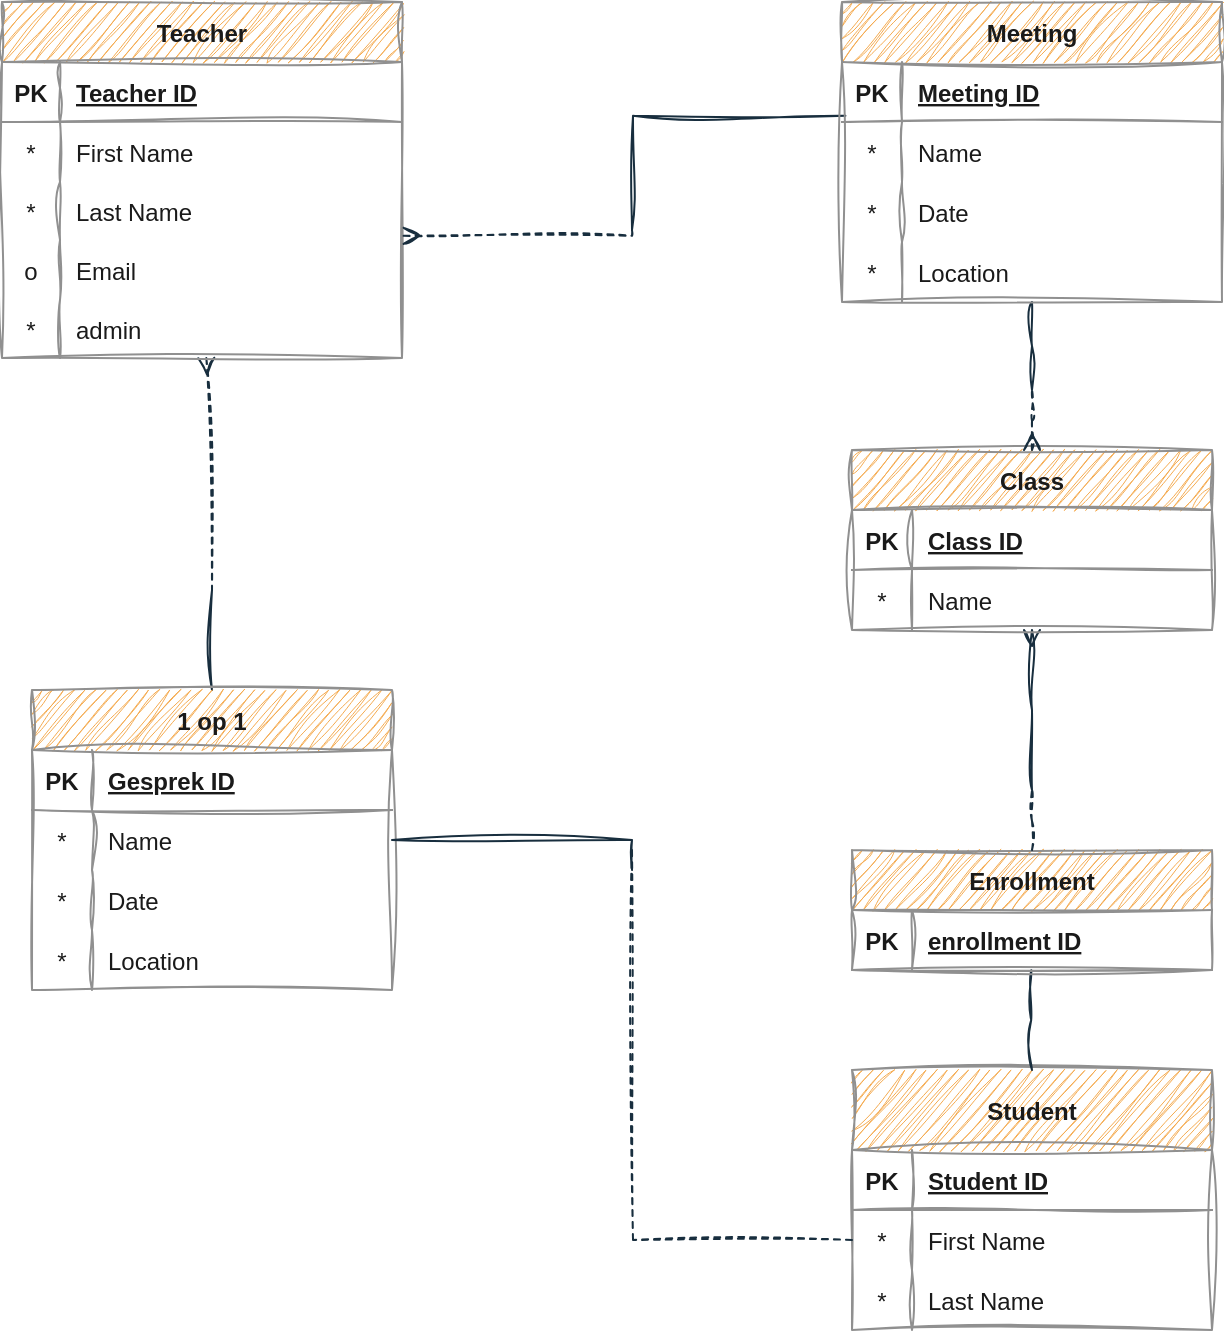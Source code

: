 <mxfile version="20.8.3" type="device"><diagram name="Page-1" id="OW3tXSa619VnEWHzmiIF"><mxGraphModel dx="1787" dy="1236" grid="1" gridSize="10" guides="1" tooltips="1" connect="1" arrows="1" fold="1" page="1" pageScale="1" pageWidth="291" pageHeight="413" math="0" shadow="0"><root><mxCell id="0"/><mxCell id="1" parent="0"/><mxCell id="yz893ZWhoKmt1o6CH8yJ-5" value="Student" style="shape=table;startSize=40;container=1;collapsible=1;childLayout=tableLayout;fixedRows=1;rowLines=0;fontStyle=1;align=center;resizeLast=1;labelBackgroundColor=none;fillColor=#F5AB50;strokeColor=#909090;fontColor=#1A1A1A;rounded=0;sketch=1;curveFitting=1;jiggle=2;" parent="1" vertex="1"><mxGeometry x="557" y="604" width="180" height="130" as="geometry"/></mxCell><mxCell id="yz893ZWhoKmt1o6CH8yJ-6" value="" style="shape=tableRow;horizontal=0;startSize=0;swimlaneHead=0;swimlaneBody=0;fillColor=none;collapsible=0;dropTarget=0;points=[[0,0.5],[1,0.5]];portConstraint=eastwest;top=0;left=0;right=0;bottom=1;labelBackgroundColor=none;strokeColor=#909090;fontColor=#1A1A1A;rounded=0;sketch=1;curveFitting=1;jiggle=2;" parent="yz893ZWhoKmt1o6CH8yJ-5" vertex="1"><mxGeometry y="40" width="180" height="30" as="geometry"/></mxCell><mxCell id="yz893ZWhoKmt1o6CH8yJ-7" value="PK" style="shape=partialRectangle;connectable=0;fillColor=none;top=0;left=0;bottom=0;right=0;fontStyle=1;overflow=hidden;labelBackgroundColor=none;strokeColor=#909090;fontColor=#1A1A1A;rounded=0;sketch=1;curveFitting=1;jiggle=2;" parent="yz893ZWhoKmt1o6CH8yJ-6" vertex="1"><mxGeometry width="30" height="30" as="geometry"><mxRectangle width="30" height="30" as="alternateBounds"/></mxGeometry></mxCell><mxCell id="yz893ZWhoKmt1o6CH8yJ-8" value="Student ID" style="shape=partialRectangle;connectable=0;fillColor=none;top=0;left=0;bottom=0;right=0;align=left;spacingLeft=6;fontStyle=5;overflow=hidden;labelBackgroundColor=none;strokeColor=#909090;fontColor=#1A1A1A;rounded=0;sketch=1;curveFitting=1;jiggle=2;" parent="yz893ZWhoKmt1o6CH8yJ-6" vertex="1"><mxGeometry x="30" width="150" height="30" as="geometry"><mxRectangle width="150" height="30" as="alternateBounds"/></mxGeometry></mxCell><mxCell id="yz893ZWhoKmt1o6CH8yJ-119" style="shape=tableRow;horizontal=0;startSize=0;swimlaneHead=0;swimlaneBody=0;fillColor=none;collapsible=0;dropTarget=0;points=[[0,0.5],[1,0.5]];portConstraint=eastwest;top=0;left=0;right=0;bottom=0;labelBackgroundColor=none;strokeColor=#909090;fontColor=#1A1A1A;rounded=0;sketch=1;curveFitting=1;jiggle=2;" parent="yz893ZWhoKmt1o6CH8yJ-5" vertex="1"><mxGeometry y="70" width="180" height="30" as="geometry"/></mxCell><mxCell id="yz893ZWhoKmt1o6CH8yJ-120" value="*" style="shape=partialRectangle;connectable=0;fillColor=none;top=0;left=0;bottom=0;right=0;editable=1;overflow=hidden;labelBackgroundColor=none;strokeColor=#909090;fontColor=#1A1A1A;rounded=0;sketch=1;curveFitting=1;jiggle=2;" parent="yz893ZWhoKmt1o6CH8yJ-119" vertex="1"><mxGeometry width="30" height="30" as="geometry"><mxRectangle width="30" height="30" as="alternateBounds"/></mxGeometry></mxCell><mxCell id="yz893ZWhoKmt1o6CH8yJ-121" value="First Name" style="shape=partialRectangle;connectable=0;fillColor=none;top=0;left=0;bottom=0;right=0;align=left;spacingLeft=6;overflow=hidden;labelBackgroundColor=none;strokeColor=#909090;fontColor=#1A1A1A;rounded=0;sketch=1;curveFitting=1;jiggle=2;" parent="yz893ZWhoKmt1o6CH8yJ-119" vertex="1"><mxGeometry x="30" width="150" height="30" as="geometry"><mxRectangle width="150" height="30" as="alternateBounds"/></mxGeometry></mxCell><mxCell id="yz893ZWhoKmt1o6CH8yJ-9" value="" style="shape=tableRow;horizontal=0;startSize=0;swimlaneHead=0;swimlaneBody=0;fillColor=none;collapsible=0;dropTarget=0;points=[[0,0.5],[1,0.5]];portConstraint=eastwest;top=0;left=0;right=0;bottom=0;labelBackgroundColor=none;strokeColor=#909090;fontColor=#1A1A1A;rounded=0;sketch=1;curveFitting=1;jiggle=2;" parent="yz893ZWhoKmt1o6CH8yJ-5" vertex="1"><mxGeometry y="100" width="180" height="30" as="geometry"/></mxCell><mxCell id="yz893ZWhoKmt1o6CH8yJ-10" value="*" style="shape=partialRectangle;connectable=0;fillColor=none;top=0;left=0;bottom=0;right=0;editable=1;overflow=hidden;labelBackgroundColor=none;strokeColor=#909090;fontColor=#1A1A1A;rounded=0;sketch=1;curveFitting=1;jiggle=2;" parent="yz893ZWhoKmt1o6CH8yJ-9" vertex="1"><mxGeometry width="30" height="30" as="geometry"><mxRectangle width="30" height="30" as="alternateBounds"/></mxGeometry></mxCell><mxCell id="yz893ZWhoKmt1o6CH8yJ-11" value="Last Name" style="shape=partialRectangle;connectable=0;fillColor=none;top=0;left=0;bottom=0;right=0;align=left;spacingLeft=6;overflow=hidden;labelBackgroundColor=none;strokeColor=#909090;fontColor=#1A1A1A;rounded=0;sketch=1;curveFitting=1;jiggle=2;" parent="yz893ZWhoKmt1o6CH8yJ-9" vertex="1"><mxGeometry x="30" width="150" height="30" as="geometry"><mxRectangle width="150" height="30" as="alternateBounds"/></mxGeometry></mxCell><mxCell id="yz893ZWhoKmt1o6CH8yJ-190" style="edgeStyle=orthogonalEdgeStyle;rounded=0;orthogonalLoop=1;jettySize=auto;html=1;entryX=0.009;entryY=-0.103;entryDx=0;entryDy=0;entryPerimeter=0;startArrow=none;startFill=0;endArrow=none;endFill=0;elbow=vertical;labelBackgroundColor=none;strokeColor=#182E3E;fontColor=default;sketch=1;curveFitting=1;jiggle=2;" parent="1" target="yz893ZWhoKmt1o6CH8yJ-48" edge="1"><mxGeometry relative="1" as="geometry"><mxPoint x="447" y="184" as="sourcePoint"/></mxGeometry></mxCell><mxCell id="yz893ZWhoKmt1o6CH8yJ-204" style="edgeStyle=none;rounded=0;orthogonalLoop=1;jettySize=auto;html=1;startArrow=ERmany;startFill=0;endArrow=none;endFill=0;elbow=vertical;dashed=1;labelBackgroundColor=none;strokeColor=#182E3E;fontColor=default;sketch=1;curveFitting=1;jiggle=2;" parent="1" source="yz893ZWhoKmt1o6CH8yJ-18" edge="1"><mxGeometry relative="1" as="geometry"><mxPoint x="237" y="364" as="targetPoint"/></mxGeometry></mxCell><mxCell id="yz893ZWhoKmt1o6CH8yJ-18" value="Teacher" style="shape=table;startSize=30;container=1;collapsible=1;childLayout=tableLayout;fixedRows=1;rowLines=0;fontStyle=1;align=center;resizeLast=1;labelBackgroundColor=none;fillColor=#F5AB50;strokeColor=#909090;fontColor=#1A1A1A;rounded=0;sketch=1;curveFitting=1;jiggle=2;" parent="1" vertex="1"><mxGeometry x="132" y="70" width="200" height="178" as="geometry"/></mxCell><mxCell id="yz893ZWhoKmt1o6CH8yJ-19" value="" style="shape=tableRow;horizontal=0;startSize=0;swimlaneHead=0;swimlaneBody=0;fillColor=none;collapsible=0;dropTarget=0;points=[[0,0.5],[1,0.5]];portConstraint=eastwest;top=0;left=0;right=0;bottom=1;labelBackgroundColor=none;strokeColor=#909090;fontColor=#1A1A1A;rounded=0;sketch=1;curveFitting=1;jiggle=2;" parent="yz893ZWhoKmt1o6CH8yJ-18" vertex="1"><mxGeometry y="30" width="200" height="30" as="geometry"/></mxCell><mxCell id="yz893ZWhoKmt1o6CH8yJ-20" value="PK" style="shape=partialRectangle;connectable=0;fillColor=none;top=0;left=0;bottom=0;right=0;fontStyle=1;overflow=hidden;labelBackgroundColor=none;strokeColor=#909090;fontColor=#1A1A1A;rounded=0;sketch=1;curveFitting=1;jiggle=2;" parent="yz893ZWhoKmt1o6CH8yJ-19" vertex="1"><mxGeometry width="29" height="30" as="geometry"><mxRectangle width="29" height="30" as="alternateBounds"/></mxGeometry></mxCell><mxCell id="yz893ZWhoKmt1o6CH8yJ-21" value="Teacher ID" style="shape=partialRectangle;connectable=0;fillColor=none;top=0;left=0;bottom=0;right=0;align=left;spacingLeft=6;fontStyle=5;overflow=hidden;labelBackgroundColor=none;strokeColor=#909090;fontColor=#1A1A1A;rounded=0;sketch=1;curveFitting=1;jiggle=2;" parent="yz893ZWhoKmt1o6CH8yJ-19" vertex="1"><mxGeometry x="29" width="171" height="30" as="geometry"><mxRectangle width="171" height="30" as="alternateBounds"/></mxGeometry></mxCell><mxCell id="yz893ZWhoKmt1o6CH8yJ-22" value="" style="shape=tableRow;horizontal=0;startSize=0;swimlaneHead=0;swimlaneBody=0;fillColor=none;collapsible=0;dropTarget=0;points=[[0,0.5],[1,0.5]];portConstraint=eastwest;top=0;left=0;right=0;bottom=0;labelBackgroundColor=none;strokeColor=#909090;fontColor=#1A1A1A;rounded=0;sketch=1;curveFitting=1;jiggle=2;" parent="yz893ZWhoKmt1o6CH8yJ-18" vertex="1"><mxGeometry y="60" width="200" height="30" as="geometry"/></mxCell><mxCell id="yz893ZWhoKmt1o6CH8yJ-23" value="*" style="shape=partialRectangle;connectable=0;fillColor=none;top=0;left=0;bottom=0;right=0;editable=1;overflow=hidden;labelBackgroundColor=none;strokeColor=#909090;fontColor=#1A1A1A;rounded=0;sketch=1;curveFitting=1;jiggle=2;" parent="yz893ZWhoKmt1o6CH8yJ-22" vertex="1"><mxGeometry width="29" height="30" as="geometry"><mxRectangle width="29" height="30" as="alternateBounds"/></mxGeometry></mxCell><mxCell id="yz893ZWhoKmt1o6CH8yJ-24" value="First Name" style="shape=partialRectangle;connectable=0;fillColor=none;top=0;left=0;bottom=0;right=0;align=left;spacingLeft=6;overflow=hidden;labelBackgroundColor=none;strokeColor=#909090;fontColor=#1A1A1A;rounded=0;sketch=1;curveFitting=1;jiggle=2;" parent="yz893ZWhoKmt1o6CH8yJ-22" vertex="1"><mxGeometry x="29" width="171" height="30" as="geometry"><mxRectangle width="171" height="30" as="alternateBounds"/></mxGeometry></mxCell><mxCell id="yz893ZWhoKmt1o6CH8yJ-25" value="" style="shape=tableRow;horizontal=0;startSize=0;swimlaneHead=0;swimlaneBody=0;fillColor=none;collapsible=0;dropTarget=0;points=[[0,0.5],[1,0.5]];portConstraint=eastwest;top=0;left=0;right=0;bottom=0;labelBackgroundColor=none;strokeColor=#909090;fontColor=#1A1A1A;rounded=0;sketch=1;curveFitting=1;jiggle=2;" parent="yz893ZWhoKmt1o6CH8yJ-18" vertex="1"><mxGeometry y="90" width="200" height="29" as="geometry"/></mxCell><mxCell id="yz893ZWhoKmt1o6CH8yJ-26" value="*" style="shape=partialRectangle;connectable=0;fillColor=none;top=0;left=0;bottom=0;right=0;editable=1;overflow=hidden;labelBackgroundColor=none;strokeColor=#909090;fontColor=#1A1A1A;rounded=0;sketch=1;curveFitting=1;jiggle=2;" parent="yz893ZWhoKmt1o6CH8yJ-25" vertex="1"><mxGeometry width="29" height="29" as="geometry"><mxRectangle width="29" height="29" as="alternateBounds"/></mxGeometry></mxCell><mxCell id="yz893ZWhoKmt1o6CH8yJ-27" value="Last Name" style="shape=partialRectangle;connectable=0;fillColor=none;top=0;left=0;bottom=0;right=0;align=left;spacingLeft=6;overflow=hidden;labelBackgroundColor=none;strokeColor=#909090;fontColor=#1A1A1A;rounded=0;sketch=1;curveFitting=1;jiggle=2;" parent="yz893ZWhoKmt1o6CH8yJ-25" vertex="1"><mxGeometry x="29" width="171" height="29" as="geometry"><mxRectangle width="171" height="29" as="alternateBounds"/></mxGeometry></mxCell><mxCell id="yz893ZWhoKmt1o6CH8yJ-28" value="" style="shape=tableRow;horizontal=0;startSize=0;swimlaneHead=0;swimlaneBody=0;fillColor=none;collapsible=0;dropTarget=0;points=[[0,0.5],[1,0.5]];portConstraint=eastwest;top=0;left=0;right=0;bottom=0;labelBackgroundColor=none;strokeColor=#909090;fontColor=#1A1A1A;rounded=0;sketch=1;curveFitting=1;jiggle=2;" parent="yz893ZWhoKmt1o6CH8yJ-18" vertex="1"><mxGeometry y="119" width="200" height="30" as="geometry"/></mxCell><mxCell id="yz893ZWhoKmt1o6CH8yJ-29" value="o" style="shape=partialRectangle;connectable=0;fillColor=none;top=0;left=0;bottom=0;right=0;editable=1;overflow=hidden;labelBackgroundColor=none;strokeColor=#909090;fontColor=#1A1A1A;rounded=0;sketch=1;curveFitting=1;jiggle=2;" parent="yz893ZWhoKmt1o6CH8yJ-28" vertex="1"><mxGeometry width="29" height="30" as="geometry"><mxRectangle width="29" height="30" as="alternateBounds"/></mxGeometry></mxCell><mxCell id="yz893ZWhoKmt1o6CH8yJ-30" value="Email" style="shape=partialRectangle;connectable=0;fillColor=none;top=0;left=0;bottom=0;right=0;align=left;spacingLeft=6;overflow=hidden;labelBackgroundColor=none;strokeColor=#909090;fontColor=#1A1A1A;rounded=0;sketch=1;curveFitting=1;jiggle=2;" parent="yz893ZWhoKmt1o6CH8yJ-28" vertex="1"><mxGeometry x="29" width="171" height="30" as="geometry"><mxRectangle width="171" height="30" as="alternateBounds"/></mxGeometry></mxCell><mxCell id="yz893ZWhoKmt1o6CH8yJ-57" style="shape=tableRow;horizontal=0;startSize=0;swimlaneHead=0;swimlaneBody=0;fillColor=none;collapsible=0;dropTarget=0;points=[[0,0.5],[1,0.5]];portConstraint=eastwest;top=0;left=0;right=0;bottom=0;labelBackgroundColor=none;strokeColor=#909090;fontColor=#1A1A1A;rounded=0;sketch=1;curveFitting=1;jiggle=2;" parent="yz893ZWhoKmt1o6CH8yJ-18" vertex="1"><mxGeometry y="149" width="200" height="29" as="geometry"/></mxCell><mxCell id="yz893ZWhoKmt1o6CH8yJ-58" value="*" style="shape=partialRectangle;connectable=0;fillColor=none;top=0;left=0;bottom=0;right=0;editable=1;overflow=hidden;labelBackgroundColor=none;strokeColor=#909090;fontColor=#1A1A1A;rounded=0;sketch=1;curveFitting=1;jiggle=2;" parent="yz893ZWhoKmt1o6CH8yJ-57" vertex="1"><mxGeometry width="29" height="29" as="geometry"><mxRectangle width="29" height="29" as="alternateBounds"/></mxGeometry></mxCell><mxCell id="yz893ZWhoKmt1o6CH8yJ-59" value="admin " style="shape=partialRectangle;connectable=0;fillColor=none;top=0;left=0;bottom=0;right=0;align=left;spacingLeft=6;overflow=hidden;labelBackgroundColor=none;strokeColor=#909090;fontColor=#1A1A1A;rounded=0;sketch=1;curveFitting=1;jiggle=2;" parent="yz893ZWhoKmt1o6CH8yJ-57" vertex="1"><mxGeometry x="29" width="171" height="29" as="geometry"><mxRectangle width="171" height="29" as="alternateBounds"/></mxGeometry></mxCell><mxCell id="yz893ZWhoKmt1o6CH8yJ-228" style="edgeStyle=orthogonalEdgeStyle;rounded=0;orthogonalLoop=1;jettySize=auto;html=1;strokeColor=#182E3E;fontColor=#1A1A1A;startArrow=ERmany;startFill=0;endArrow=none;endFill=0;sketch=1;curveFitting=1;jiggle=2;" parent="1" source="yz893ZWhoKmt1o6CH8yJ-31" edge="1"><mxGeometry relative="1" as="geometry"><mxPoint x="647" y="464" as="targetPoint"/></mxGeometry></mxCell><mxCell id="yz893ZWhoKmt1o6CH8yJ-31" value="Class" style="shape=table;startSize=30;container=1;collapsible=1;childLayout=tableLayout;fixedRows=1;rowLines=0;fontStyle=1;align=center;resizeLast=1;labelBackgroundColor=none;fillColor=#F5AB50;strokeColor=#909090;fontColor=#1A1A1A;rounded=0;sketch=1;curveFitting=1;jiggle=2;" parent="1" vertex="1"><mxGeometry x="557" y="294" width="180" height="90" as="geometry"/></mxCell><mxCell id="yz893ZWhoKmt1o6CH8yJ-32" value="" style="shape=tableRow;horizontal=0;startSize=0;swimlaneHead=0;swimlaneBody=0;fillColor=none;collapsible=0;dropTarget=0;points=[[0,0.5],[1,0.5]];portConstraint=eastwest;top=0;left=0;right=0;bottom=1;labelBackgroundColor=none;strokeColor=#909090;fontColor=#1A1A1A;rounded=0;sketch=1;curveFitting=1;jiggle=2;" parent="yz893ZWhoKmt1o6CH8yJ-31" vertex="1"><mxGeometry y="30" width="180" height="30" as="geometry"/></mxCell><mxCell id="yz893ZWhoKmt1o6CH8yJ-33" value="PK" style="shape=partialRectangle;connectable=0;fillColor=none;top=0;left=0;bottom=0;right=0;fontStyle=1;overflow=hidden;labelBackgroundColor=none;strokeColor=#909090;fontColor=#1A1A1A;rounded=0;sketch=1;curveFitting=1;jiggle=2;" parent="yz893ZWhoKmt1o6CH8yJ-32" vertex="1"><mxGeometry width="30" height="30" as="geometry"><mxRectangle width="30" height="30" as="alternateBounds"/></mxGeometry></mxCell><mxCell id="yz893ZWhoKmt1o6CH8yJ-34" value="Class ID" style="shape=partialRectangle;connectable=0;fillColor=none;top=0;left=0;bottom=0;right=0;align=left;spacingLeft=6;fontStyle=5;overflow=hidden;labelBackgroundColor=none;strokeColor=#909090;fontColor=#1A1A1A;rounded=0;sketch=1;curveFitting=1;jiggle=2;" parent="yz893ZWhoKmt1o6CH8yJ-32" vertex="1"><mxGeometry x="30" width="150" height="30" as="geometry"><mxRectangle width="150" height="30" as="alternateBounds"/></mxGeometry></mxCell><mxCell id="yz893ZWhoKmt1o6CH8yJ-35" value="" style="shape=tableRow;horizontal=0;startSize=0;swimlaneHead=0;swimlaneBody=0;fillColor=none;collapsible=0;dropTarget=0;points=[[0,0.5],[1,0.5]];portConstraint=eastwest;top=0;left=0;right=0;bottom=0;labelBackgroundColor=none;strokeColor=#909090;fontColor=#1A1A1A;rounded=0;sketch=1;curveFitting=1;jiggle=2;" parent="yz893ZWhoKmt1o6CH8yJ-31" vertex="1"><mxGeometry y="60" width="180" height="30" as="geometry"/></mxCell><mxCell id="yz893ZWhoKmt1o6CH8yJ-36" value="*" style="shape=partialRectangle;connectable=0;fillColor=none;top=0;left=0;bottom=0;right=0;editable=1;overflow=hidden;labelBackgroundColor=none;strokeColor=#909090;fontColor=#1A1A1A;rounded=0;sketch=1;curveFitting=1;jiggle=2;" parent="yz893ZWhoKmt1o6CH8yJ-35" vertex="1"><mxGeometry width="30" height="30" as="geometry"><mxRectangle width="30" height="30" as="alternateBounds"/></mxGeometry></mxCell><mxCell id="yz893ZWhoKmt1o6CH8yJ-37" value="Name" style="shape=partialRectangle;connectable=0;fillColor=none;top=0;left=0;bottom=0;right=0;align=left;spacingLeft=6;overflow=hidden;labelBackgroundColor=none;strokeColor=#909090;fontColor=#1A1A1A;rounded=0;sketch=1;curveFitting=1;jiggle=2;" parent="yz893ZWhoKmt1o6CH8yJ-35" vertex="1"><mxGeometry x="30" width="150" height="30" as="geometry"><mxRectangle width="150" height="30" as="alternateBounds"/></mxGeometry></mxCell><mxCell id="yz893ZWhoKmt1o6CH8yJ-213" style="edgeStyle=orthogonalEdgeStyle;rounded=0;orthogonalLoop=1;jettySize=auto;html=1;strokeColor=#182E3E;fontColor=#1A1A1A;startArrow=none;startFill=0;endArrow=none;endFill=0;sketch=1;curveFitting=1;jiggle=2;" parent="1" source="yz893ZWhoKmt1o6CH8yJ-44" edge="1"><mxGeometry relative="1" as="geometry"><mxPoint x="647" y="264" as="targetPoint"/></mxGeometry></mxCell><mxCell id="yz893ZWhoKmt1o6CH8yJ-44" value="Meeting" style="shape=table;startSize=30;container=1;collapsible=1;childLayout=tableLayout;fixedRows=1;rowLines=0;fontStyle=1;align=center;resizeLast=1;labelBackgroundColor=none;fillColor=#F5AB50;strokeColor=#909090;fontColor=#1A1A1A;rounded=0;sketch=1;curveFitting=1;jiggle=2;" parent="1" vertex="1"><mxGeometry x="552" y="70" width="190" height="150" as="geometry"/></mxCell><mxCell id="yz893ZWhoKmt1o6CH8yJ-45" value="" style="shape=tableRow;horizontal=0;startSize=0;swimlaneHead=0;swimlaneBody=0;fillColor=none;collapsible=0;dropTarget=0;points=[[0,0.5],[1,0.5]];portConstraint=eastwest;top=0;left=0;right=0;bottom=1;labelBackgroundColor=none;strokeColor=#909090;fontColor=#1A1A1A;rounded=0;sketch=1;curveFitting=1;jiggle=2;" parent="yz893ZWhoKmt1o6CH8yJ-44" vertex="1"><mxGeometry y="30" width="190" height="30" as="geometry"/></mxCell><mxCell id="yz893ZWhoKmt1o6CH8yJ-46" value="PK" style="shape=partialRectangle;connectable=0;fillColor=none;top=0;left=0;bottom=0;right=0;fontStyle=1;overflow=hidden;labelBackgroundColor=none;strokeColor=#909090;fontColor=#1A1A1A;rounded=0;sketch=1;curveFitting=1;jiggle=2;" parent="yz893ZWhoKmt1o6CH8yJ-45" vertex="1"><mxGeometry width="30" height="30" as="geometry"><mxRectangle width="30" height="30" as="alternateBounds"/></mxGeometry></mxCell><mxCell id="yz893ZWhoKmt1o6CH8yJ-47" value="Meeting ID" style="shape=partialRectangle;connectable=0;fillColor=none;top=0;left=0;bottom=0;right=0;align=left;spacingLeft=6;fontStyle=5;overflow=hidden;labelBackgroundColor=none;strokeColor=#909090;fontColor=#1A1A1A;rounded=0;sketch=1;curveFitting=1;jiggle=2;" parent="yz893ZWhoKmt1o6CH8yJ-45" vertex="1"><mxGeometry x="30" width="160" height="30" as="geometry"><mxRectangle width="160" height="30" as="alternateBounds"/></mxGeometry></mxCell><mxCell id="yz893ZWhoKmt1o6CH8yJ-48" value="" style="shape=tableRow;horizontal=0;startSize=0;swimlaneHead=0;swimlaneBody=0;fillColor=none;collapsible=0;dropTarget=0;points=[[0,0.5],[1,0.5]];portConstraint=eastwest;top=0;left=0;right=0;bottom=0;labelBackgroundColor=none;strokeColor=#909090;fontColor=#1A1A1A;rounded=0;sketch=1;curveFitting=1;jiggle=2;" parent="yz893ZWhoKmt1o6CH8yJ-44" vertex="1"><mxGeometry y="60" width="190" height="30" as="geometry"/></mxCell><mxCell id="yz893ZWhoKmt1o6CH8yJ-49" value="*" style="shape=partialRectangle;connectable=0;fillColor=none;top=0;left=0;bottom=0;right=0;editable=1;overflow=hidden;labelBackgroundColor=none;strokeColor=#909090;fontColor=#1A1A1A;rounded=0;sketch=1;curveFitting=1;jiggle=2;" parent="yz893ZWhoKmt1o6CH8yJ-48" vertex="1"><mxGeometry width="30" height="30" as="geometry"><mxRectangle width="30" height="30" as="alternateBounds"/></mxGeometry></mxCell><mxCell id="yz893ZWhoKmt1o6CH8yJ-50" value="Name" style="shape=partialRectangle;connectable=0;fillColor=none;top=0;left=0;bottom=0;right=0;align=left;spacingLeft=6;overflow=hidden;labelBackgroundColor=none;strokeColor=#909090;fontColor=#1A1A1A;rounded=0;sketch=1;curveFitting=1;jiggle=2;" parent="yz893ZWhoKmt1o6CH8yJ-48" vertex="1"><mxGeometry x="30" width="160" height="30" as="geometry"><mxRectangle width="160" height="30" as="alternateBounds"/></mxGeometry></mxCell><mxCell id="yz893ZWhoKmt1o6CH8yJ-51" value="" style="shape=tableRow;horizontal=0;startSize=0;swimlaneHead=0;swimlaneBody=0;fillColor=none;collapsible=0;dropTarget=0;points=[[0,0.5],[1,0.5]];portConstraint=eastwest;top=0;left=0;right=0;bottom=0;labelBackgroundColor=none;strokeColor=#909090;fontColor=#1A1A1A;rounded=0;sketch=1;curveFitting=1;jiggle=2;" parent="yz893ZWhoKmt1o6CH8yJ-44" vertex="1"><mxGeometry y="90" width="190" height="30" as="geometry"/></mxCell><mxCell id="yz893ZWhoKmt1o6CH8yJ-52" value="*" style="shape=partialRectangle;connectable=0;fillColor=none;top=0;left=0;bottom=0;right=0;editable=1;overflow=hidden;labelBackgroundColor=none;strokeColor=#909090;fontColor=#1A1A1A;rounded=0;sketch=1;curveFitting=1;jiggle=2;" parent="yz893ZWhoKmt1o6CH8yJ-51" vertex="1"><mxGeometry width="30" height="30" as="geometry"><mxRectangle width="30" height="30" as="alternateBounds"/></mxGeometry></mxCell><mxCell id="yz893ZWhoKmt1o6CH8yJ-53" value="Date" style="shape=partialRectangle;connectable=0;fillColor=none;top=0;left=0;bottom=0;right=0;align=left;spacingLeft=6;overflow=hidden;labelBackgroundColor=none;strokeColor=#909090;fontColor=#1A1A1A;rounded=0;sketch=1;curveFitting=1;jiggle=2;" parent="yz893ZWhoKmt1o6CH8yJ-51" vertex="1"><mxGeometry x="30" width="160" height="30" as="geometry"><mxRectangle width="160" height="30" as="alternateBounds"/></mxGeometry></mxCell><mxCell id="yz893ZWhoKmt1o6CH8yJ-54" value="" style="shape=tableRow;horizontal=0;startSize=0;swimlaneHead=0;swimlaneBody=0;fillColor=none;collapsible=0;dropTarget=0;points=[[0,0.5],[1,0.5]];portConstraint=eastwest;top=0;left=0;right=0;bottom=0;labelBackgroundColor=none;strokeColor=#909090;fontColor=#1A1A1A;rounded=0;sketch=1;curveFitting=1;jiggle=2;" parent="yz893ZWhoKmt1o6CH8yJ-44" vertex="1"><mxGeometry y="120" width="190" height="30" as="geometry"/></mxCell><mxCell id="yz893ZWhoKmt1o6CH8yJ-55" value="*" style="shape=partialRectangle;connectable=0;fillColor=none;top=0;left=0;bottom=0;right=0;editable=1;overflow=hidden;labelBackgroundColor=none;strokeColor=#909090;fontColor=#1A1A1A;rounded=0;sketch=1;curveFitting=1;jiggle=2;" parent="yz893ZWhoKmt1o6CH8yJ-54" vertex="1"><mxGeometry width="30" height="30" as="geometry"><mxRectangle width="30" height="30" as="alternateBounds"/></mxGeometry></mxCell><mxCell id="yz893ZWhoKmt1o6CH8yJ-56" value="Location" style="shape=partialRectangle;connectable=0;fillColor=none;top=0;left=0;bottom=0;right=0;align=left;spacingLeft=6;overflow=hidden;labelBackgroundColor=none;strokeColor=#909090;fontColor=#1A1A1A;rounded=0;sketch=1;curveFitting=1;jiggle=2;" parent="yz893ZWhoKmt1o6CH8yJ-54" vertex="1"><mxGeometry x="30" width="160" height="30" as="geometry"><mxRectangle width="160" height="30" as="alternateBounds"/></mxGeometry></mxCell><mxCell id="yz893ZWhoKmt1o6CH8yJ-149" value="" style="endArrow=none;html=1;rounded=0;elbow=vertical;endFill=0;startArrow=none;startFill=0;labelBackgroundColor=none;strokeColor=#182E3E;fontColor=default;entryX=0.5;entryY=0;entryDx=0;entryDy=0;entryPerimeter=0;edgeStyle=orthogonalEdgeStyle;exitX=0.498;exitY=1.003;exitDx=0;exitDy=0;exitPerimeter=0;sketch=1;curveFitting=1;jiggle=2;" parent="1" source="yz893ZWhoKmt1o6CH8yJ-215" target="yz893ZWhoKmt1o6CH8yJ-5" edge="1"><mxGeometry width="50" height="50" relative="1" as="geometry"><mxPoint x="647" y="574" as="sourcePoint"/><mxPoint x="647" y="464" as="targetPoint"/></mxGeometry></mxCell><mxCell id="yz893ZWhoKmt1o6CH8yJ-203" style="edgeStyle=none;rounded=0;orthogonalLoop=1;jettySize=auto;html=1;startArrow=none;startFill=0;endArrow=none;endFill=0;elbow=vertical;labelBackgroundColor=none;strokeColor=#182E3E;fontColor=default;sketch=1;curveFitting=1;jiggle=2;" parent="1" source="yz893ZWhoKmt1o6CH8yJ-162" edge="1"><mxGeometry relative="1" as="geometry"><mxPoint x="237" y="364" as="targetPoint"/></mxGeometry></mxCell><mxCell id="yz893ZWhoKmt1o6CH8yJ-162" value="1 op 1" style="shape=table;startSize=30;container=1;collapsible=1;childLayout=tableLayout;fixedRows=1;rowLines=0;fontStyle=1;align=center;resizeLast=1;labelBackgroundColor=none;fillColor=#F5AB50;strokeColor=#909090;fontColor=#1A1A1A;rounded=0;sketch=1;curveFitting=1;jiggle=2;" parent="1" vertex="1"><mxGeometry x="147" y="414" width="180" height="150" as="geometry"/></mxCell><mxCell id="yz893ZWhoKmt1o6CH8yJ-163" value="" style="shape=tableRow;horizontal=0;startSize=0;swimlaneHead=0;swimlaneBody=0;fillColor=none;collapsible=0;dropTarget=0;points=[[0,0.5],[1,0.5]];portConstraint=eastwest;top=0;left=0;right=0;bottom=1;labelBackgroundColor=none;strokeColor=#909090;fontColor=#1A1A1A;rounded=0;sketch=1;curveFitting=1;jiggle=2;" parent="yz893ZWhoKmt1o6CH8yJ-162" vertex="1"><mxGeometry y="30" width="180" height="30" as="geometry"/></mxCell><mxCell id="yz893ZWhoKmt1o6CH8yJ-164" value="PK" style="shape=partialRectangle;connectable=0;fillColor=none;top=0;left=0;bottom=0;right=0;fontStyle=1;overflow=hidden;labelBackgroundColor=none;strokeColor=#909090;fontColor=#1A1A1A;rounded=0;sketch=1;curveFitting=1;jiggle=2;" parent="yz893ZWhoKmt1o6CH8yJ-163" vertex="1"><mxGeometry width="30" height="30" as="geometry"><mxRectangle width="30" height="30" as="alternateBounds"/></mxGeometry></mxCell><mxCell id="yz893ZWhoKmt1o6CH8yJ-165" value="Gesprek ID" style="shape=partialRectangle;connectable=0;fillColor=none;top=0;left=0;bottom=0;right=0;align=left;spacingLeft=6;fontStyle=5;overflow=hidden;labelBackgroundColor=none;strokeColor=#909090;fontColor=#1A1A1A;rounded=0;sketch=1;curveFitting=1;jiggle=2;" parent="yz893ZWhoKmt1o6CH8yJ-163" vertex="1"><mxGeometry x="30" width="150" height="30" as="geometry"><mxRectangle width="150" height="30" as="alternateBounds"/></mxGeometry></mxCell><mxCell id="yz893ZWhoKmt1o6CH8yJ-166" value="" style="shape=tableRow;horizontal=0;startSize=0;swimlaneHead=0;swimlaneBody=0;fillColor=none;collapsible=0;dropTarget=0;points=[[0,0.5],[1,0.5]];portConstraint=eastwest;top=0;left=0;right=0;bottom=0;labelBackgroundColor=none;strokeColor=#909090;fontColor=#1A1A1A;rounded=0;sketch=1;curveFitting=1;jiggle=2;" parent="yz893ZWhoKmt1o6CH8yJ-162" vertex="1"><mxGeometry y="60" width="180" height="30" as="geometry"/></mxCell><mxCell id="yz893ZWhoKmt1o6CH8yJ-167" value="*" style="shape=partialRectangle;connectable=0;fillColor=none;top=0;left=0;bottom=0;right=0;editable=1;overflow=hidden;labelBackgroundColor=none;strokeColor=#909090;fontColor=#1A1A1A;rounded=0;sketch=1;curveFitting=1;jiggle=2;" parent="yz893ZWhoKmt1o6CH8yJ-166" vertex="1"><mxGeometry width="30" height="30" as="geometry"><mxRectangle width="30" height="30" as="alternateBounds"/></mxGeometry></mxCell><mxCell id="yz893ZWhoKmt1o6CH8yJ-168" value="Name    " style="shape=partialRectangle;connectable=0;fillColor=none;top=0;left=0;bottom=0;right=0;align=left;spacingLeft=6;overflow=hidden;labelBackgroundColor=none;strokeColor=#909090;fontColor=#1A1A1A;rounded=0;sketch=1;curveFitting=1;jiggle=2;" parent="yz893ZWhoKmt1o6CH8yJ-166" vertex="1"><mxGeometry x="30" width="150" height="30" as="geometry"><mxRectangle width="150" height="30" as="alternateBounds"/></mxGeometry></mxCell><mxCell id="yz893ZWhoKmt1o6CH8yJ-169" value="" style="shape=tableRow;horizontal=0;startSize=0;swimlaneHead=0;swimlaneBody=0;fillColor=none;collapsible=0;dropTarget=0;points=[[0,0.5],[1,0.5]];portConstraint=eastwest;top=0;left=0;right=0;bottom=0;labelBackgroundColor=none;strokeColor=#909090;fontColor=#1A1A1A;rounded=0;sketch=1;curveFitting=1;jiggle=2;" parent="yz893ZWhoKmt1o6CH8yJ-162" vertex="1"><mxGeometry y="90" width="180" height="30" as="geometry"/></mxCell><mxCell id="yz893ZWhoKmt1o6CH8yJ-170" value="*" style="shape=partialRectangle;connectable=0;fillColor=none;top=0;left=0;bottom=0;right=0;editable=1;overflow=hidden;labelBackgroundColor=none;strokeColor=#909090;fontColor=#1A1A1A;rounded=0;sketch=1;curveFitting=1;jiggle=2;" parent="yz893ZWhoKmt1o6CH8yJ-169" vertex="1"><mxGeometry width="30" height="30" as="geometry"><mxRectangle width="30" height="30" as="alternateBounds"/></mxGeometry></mxCell><mxCell id="yz893ZWhoKmt1o6CH8yJ-171" value="Date" style="shape=partialRectangle;connectable=0;fillColor=none;top=0;left=0;bottom=0;right=0;align=left;spacingLeft=6;overflow=hidden;labelBackgroundColor=none;strokeColor=#909090;fontColor=#1A1A1A;rounded=0;sketch=1;curveFitting=1;jiggle=2;" parent="yz893ZWhoKmt1o6CH8yJ-169" vertex="1"><mxGeometry x="30" width="150" height="30" as="geometry"><mxRectangle width="150" height="30" as="alternateBounds"/></mxGeometry></mxCell><mxCell id="yz893ZWhoKmt1o6CH8yJ-172" value="" style="shape=tableRow;horizontal=0;startSize=0;swimlaneHead=0;swimlaneBody=0;fillColor=none;collapsible=0;dropTarget=0;points=[[0,0.5],[1,0.5]];portConstraint=eastwest;top=0;left=0;right=0;bottom=0;labelBackgroundColor=none;strokeColor=#909090;fontColor=#1A1A1A;rounded=0;sketch=1;curveFitting=1;jiggle=2;" parent="yz893ZWhoKmt1o6CH8yJ-162" vertex="1"><mxGeometry y="120" width="180" height="30" as="geometry"/></mxCell><mxCell id="yz893ZWhoKmt1o6CH8yJ-173" value="*" style="shape=partialRectangle;connectable=0;fillColor=none;top=0;left=0;bottom=0;right=0;editable=1;overflow=hidden;labelBackgroundColor=none;strokeColor=#909090;fontColor=#1A1A1A;rounded=0;sketch=1;curveFitting=1;jiggle=2;" parent="yz893ZWhoKmt1o6CH8yJ-172" vertex="1"><mxGeometry width="30" height="30" as="geometry"><mxRectangle width="30" height="30" as="alternateBounds"/></mxGeometry></mxCell><mxCell id="yz893ZWhoKmt1o6CH8yJ-174" value="Location" style="shape=partialRectangle;connectable=0;fillColor=none;top=0;left=0;bottom=0;right=0;align=left;spacingLeft=6;overflow=hidden;labelBackgroundColor=none;strokeColor=#909090;fontColor=#1A1A1A;rounded=0;sketch=1;curveFitting=1;jiggle=2;" parent="yz893ZWhoKmt1o6CH8yJ-172" vertex="1"><mxGeometry x="30" width="150" height="30" as="geometry"><mxRectangle width="150" height="30" as="alternateBounds"/></mxGeometry></mxCell><mxCell id="yz893ZWhoKmt1o6CH8yJ-200" value="" style="endArrow=none;dashed=1;html=1;rounded=0;elbow=vertical;exitX=1.004;exitY=-0.069;exitDx=0;exitDy=0;exitPerimeter=0;startArrow=ERmany;startFill=0;edgeStyle=orthogonalEdgeStyle;labelBackgroundColor=none;strokeColor=#182E3E;fontColor=default;sketch=1;curveFitting=1;jiggle=2;" parent="1" source="yz893ZWhoKmt1o6CH8yJ-28" edge="1"><mxGeometry width="50" height="50" relative="1" as="geometry"><mxPoint x="357" y="204" as="sourcePoint"/><mxPoint x="447" y="184" as="targetPoint"/><Array as="points"><mxPoint x="447" y="187"/></Array></mxGeometry></mxCell><mxCell id="yz893ZWhoKmt1o6CH8yJ-208" style="edgeStyle=orthogonalEdgeStyle;rounded=0;orthogonalLoop=1;jettySize=auto;html=1;startArrow=none;startFill=0;endArrow=none;endFill=0;elbow=vertical;labelBackgroundColor=none;strokeColor=#182E3E;fontColor=default;sketch=1;curveFitting=1;jiggle=2;" parent="1" source="yz893ZWhoKmt1o6CH8yJ-166" edge="1"><mxGeometry relative="1" as="geometry"><mxPoint x="447" y="504" as="targetPoint"/><Array as="points"><mxPoint x="447" y="489"/></Array></mxGeometry></mxCell><mxCell id="yz893ZWhoKmt1o6CH8yJ-209" style="edgeStyle=orthogonalEdgeStyle;rounded=0;orthogonalLoop=1;jettySize=auto;html=1;startArrow=none;startFill=0;endArrow=none;endFill=0;elbow=vertical;exitX=0;exitY=0.5;exitDx=0;exitDy=0;exitPerimeter=0;dashed=1;labelBackgroundColor=none;strokeColor=#182E3E;fontColor=default;sketch=1;curveFitting=1;jiggle=2;" parent="1" source="yz893ZWhoKmt1o6CH8yJ-119" edge="1"><mxGeometry relative="1" as="geometry"><mxPoint x="447" y="494" as="targetPoint"/></mxGeometry></mxCell><mxCell id="yz893ZWhoKmt1o6CH8yJ-211" value="" style="endArrow=none;dashed=1;html=1;rounded=0;elbow=vertical;labelBackgroundColor=none;strokeColor=#182E3E;fontColor=default;startArrow=ERmany;startFill=0;exitX=0.5;exitY=0;exitDx=0;exitDy=0;edgeStyle=orthogonalEdgeStyle;sketch=1;curveFitting=1;jiggle=2;" parent="1" source="yz893ZWhoKmt1o6CH8yJ-31" edge="1"><mxGeometry width="50" height="50" relative="1" as="geometry"><mxPoint x="807" y="304" as="sourcePoint"/><mxPoint x="647" y="264" as="targetPoint"/></mxGeometry></mxCell><mxCell id="yz893ZWhoKmt1o6CH8yJ-214" value="Enrollment" style="shape=table;startSize=30;container=1;collapsible=1;childLayout=tableLayout;fixedRows=1;rowLines=0;fontStyle=1;align=center;resizeLast=1;strokeColor=#909090;fontColor=#1A1A1A;fillColor=#F5AB50;rounded=0;sketch=1;curveFitting=1;jiggle=2;" parent="1" vertex="1"><mxGeometry x="557" y="494" width="180" height="60" as="geometry"/></mxCell><mxCell id="yz893ZWhoKmt1o6CH8yJ-215" value="" style="shape=tableRow;horizontal=0;startSize=0;swimlaneHead=0;swimlaneBody=0;fillColor=none;collapsible=0;dropTarget=0;points=[[0,0.5],[1,0.5]];portConstraint=eastwest;top=0;left=0;right=0;bottom=1;strokeColor=#909090;fontColor=#1A1A1A;rounded=0;sketch=1;curveFitting=1;jiggle=2;" parent="yz893ZWhoKmt1o6CH8yJ-214" vertex="1"><mxGeometry y="30" width="180" height="30" as="geometry"/></mxCell><mxCell id="yz893ZWhoKmt1o6CH8yJ-216" value="PK" style="shape=partialRectangle;connectable=0;fillColor=none;top=0;left=0;bottom=0;right=0;fontStyle=1;overflow=hidden;strokeColor=#909090;fontColor=#1A1A1A;rounded=0;sketch=1;curveFitting=1;jiggle=2;" parent="yz893ZWhoKmt1o6CH8yJ-215" vertex="1"><mxGeometry width="30" height="30" as="geometry"><mxRectangle width="30" height="30" as="alternateBounds"/></mxGeometry></mxCell><mxCell id="yz893ZWhoKmt1o6CH8yJ-217" value="enrollment ID" style="shape=partialRectangle;connectable=0;fillColor=none;top=0;left=0;bottom=0;right=0;align=left;spacingLeft=6;fontStyle=5;overflow=hidden;strokeColor=#909090;fontColor=#1A1A1A;rounded=0;sketch=1;curveFitting=1;jiggle=2;" parent="yz893ZWhoKmt1o6CH8yJ-215" vertex="1"><mxGeometry x="30" width="150" height="30" as="geometry"><mxRectangle width="150" height="30" as="alternateBounds"/></mxGeometry></mxCell><mxCell id="yz893ZWhoKmt1o6CH8yJ-229" value="" style="endArrow=none;dashed=1;html=1;rounded=0;strokeColor=#182E3E;fontColor=#1A1A1A;exitX=0.5;exitY=0;exitDx=0;exitDy=0;edgeStyle=orthogonalEdgeStyle;sketch=1;curveFitting=1;jiggle=2;" parent="1" source="yz893ZWhoKmt1o6CH8yJ-214" edge="1"><mxGeometry width="50" height="50" relative="1" as="geometry"><mxPoint x="647" y="494" as="sourcePoint"/><mxPoint x="647" y="464" as="targetPoint"/></mxGeometry></mxCell></root></mxGraphModel></diagram></mxfile>